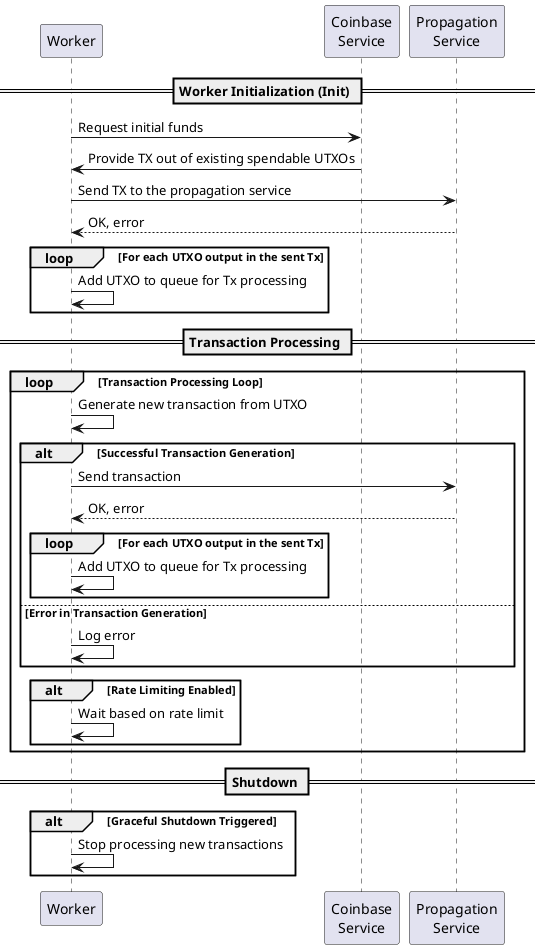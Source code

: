 @startuml Worker Init and Start Function

participant "Worker" as Worker
participant "Coinbase\nService" as Coinbase
participant "Propagation\nService" as Propagation

== Worker Initialization (Init) ==
Worker -> Coinbase : Request initial funds
Coinbase -> Worker : Provide TX out of existing spendable UTXOs
Worker -> Propagation : Send TX to the propagation service
Propagation --> Worker : OK, error

loop For each UTXO output in the sent Tx
    Worker -> Worker : Add UTXO to queue for Tx processing
end

== Transaction Processing ==
loop Transaction Processing Loop
    Worker -> Worker : Generate new transaction from UTXO
    alt Successful Transaction Generation
        Worker -> Propagation : Send transaction
        Propagation --> Worker : OK, error

        loop For each UTXO output in the sent Tx
            Worker -> Worker : Add UTXO to queue for Tx processing
        end

    else Error in Transaction Generation
        Worker -> Worker : Log error
    end

    alt Rate Limiting Enabled
        Worker -> Worker : Wait based on rate limit
    end
end

== Shutdown ==
alt Graceful Shutdown Triggered
    Worker -> Worker : Stop processing new transactions

end

@enduml
